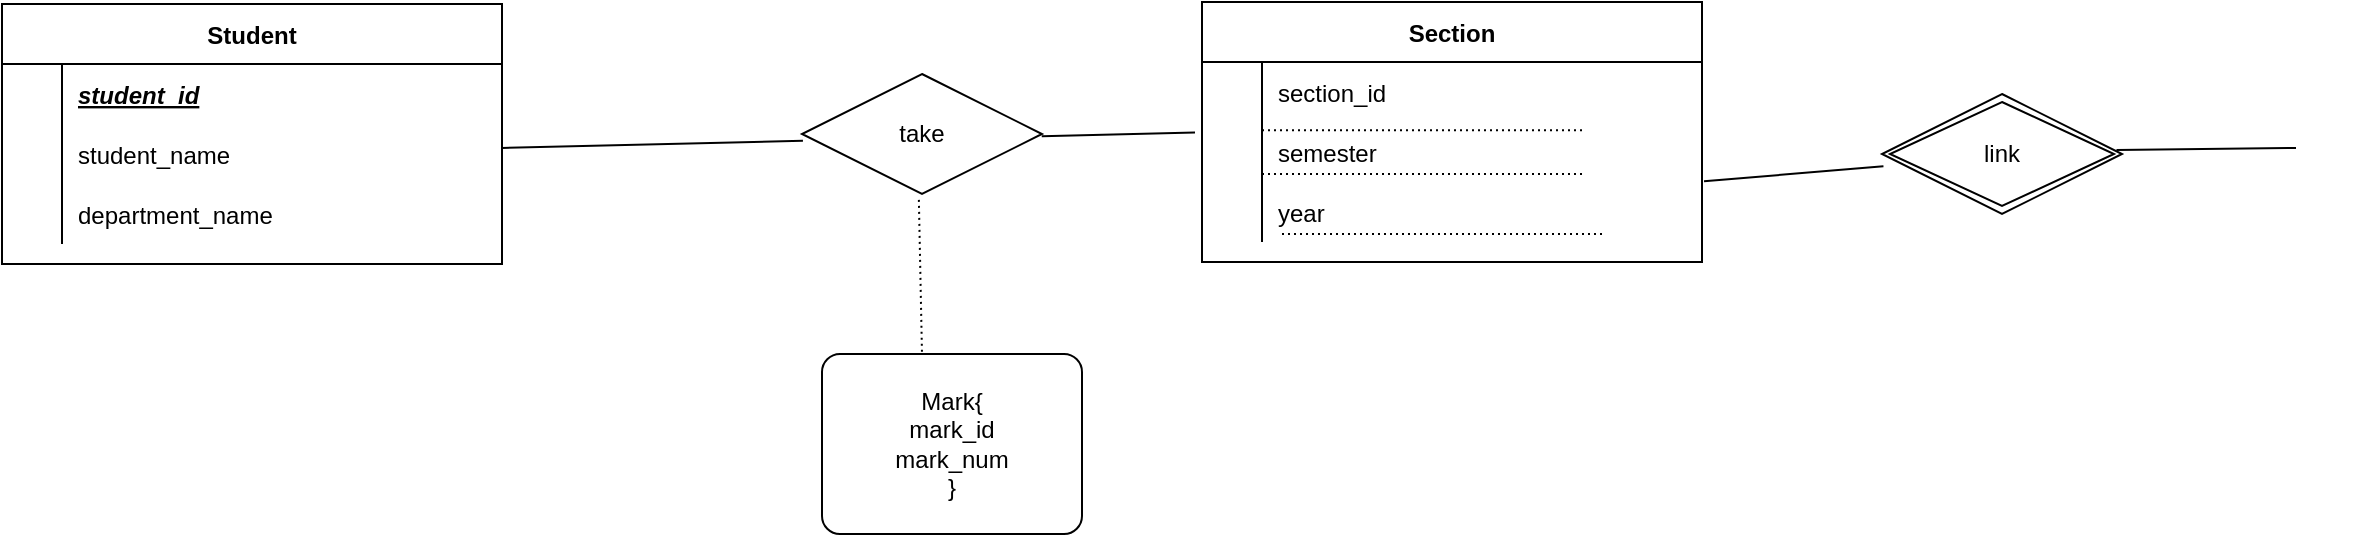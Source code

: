 <mxfile version="24.1.0" type="device">
  <diagram id="R2lEEEUBdFMjLlhIrx00" name="Page-1">
    <mxGraphModel dx="763" dy="283" grid="1" gridSize="10" guides="0" tooltips="1" connect="0" arrows="1" fold="1" page="0" pageScale="1" pageWidth="1169" pageHeight="827" math="0" shadow="0" extFonts="Permanent Marker^https://fonts.googleapis.com/css?family=Permanent+Marker">
      <root>
        <mxCell id="0" />
        <mxCell id="1" parent="0" />
        <mxCell id="UsipwA2xbQEKNeml19v9-42" value="Section" style="shape=table;startSize=30;container=1;collapsible=1;childLayout=tableLayout;fixedRows=1;rowLines=0;fontStyle=1;align=center;resizeLast=1;" vertex="1" parent="1">
          <mxGeometry x="1100" y="504" width="250" height="130" as="geometry" />
        </mxCell>
        <mxCell id="UsipwA2xbQEKNeml19v9-43" value="" style="shape=partialRectangle;collapsible=0;dropTarget=0;pointerEvents=0;fillColor=none;points=[[0,0.5],[1,0.5]];portConstraint=eastwest;top=0;left=0;right=0;bottom=0;" vertex="1" parent="UsipwA2xbQEKNeml19v9-42">
          <mxGeometry y="30" width="250" height="30" as="geometry" />
        </mxCell>
        <mxCell id="UsipwA2xbQEKNeml19v9-44" value="" style="shape=partialRectangle;overflow=hidden;connectable=0;fillColor=none;top=0;left=0;bottom=0;right=0;" vertex="1" parent="UsipwA2xbQEKNeml19v9-43">
          <mxGeometry width="30" height="30" as="geometry">
            <mxRectangle width="30" height="30" as="alternateBounds" />
          </mxGeometry>
        </mxCell>
        <mxCell id="UsipwA2xbQEKNeml19v9-45" value="section_id" style="shape=partialRectangle;overflow=hidden;connectable=0;fillColor=none;top=0;left=0;bottom=0;right=0;align=left;spacingLeft=6;" vertex="1" parent="UsipwA2xbQEKNeml19v9-43">
          <mxGeometry x="30" width="220" height="30" as="geometry">
            <mxRectangle width="220" height="30" as="alternateBounds" />
          </mxGeometry>
        </mxCell>
        <mxCell id="UsipwA2xbQEKNeml19v9-46" value="" style="shape=partialRectangle;collapsible=0;dropTarget=0;pointerEvents=0;fillColor=none;points=[[0,0.5],[1,0.5]];portConstraint=eastwest;top=0;left=0;right=0;bottom=0;" vertex="1" parent="UsipwA2xbQEKNeml19v9-42">
          <mxGeometry y="60" width="250" height="30" as="geometry" />
        </mxCell>
        <mxCell id="UsipwA2xbQEKNeml19v9-47" value="" style="shape=partialRectangle;overflow=hidden;connectable=0;fillColor=none;top=0;left=0;bottom=0;right=0;" vertex="1" parent="UsipwA2xbQEKNeml19v9-46">
          <mxGeometry width="30" height="30" as="geometry">
            <mxRectangle width="30" height="30" as="alternateBounds" />
          </mxGeometry>
        </mxCell>
        <mxCell id="UsipwA2xbQEKNeml19v9-48" value="semester" style="shape=partialRectangle;overflow=hidden;connectable=0;fillColor=none;top=0;left=0;bottom=0;right=0;align=left;spacingLeft=6;" vertex="1" parent="UsipwA2xbQEKNeml19v9-46">
          <mxGeometry x="30" width="220" height="30" as="geometry">
            <mxRectangle width="220" height="30" as="alternateBounds" />
          </mxGeometry>
        </mxCell>
        <mxCell id="UsipwA2xbQEKNeml19v9-49" value="" style="shape=partialRectangle;collapsible=0;dropTarget=0;pointerEvents=0;fillColor=none;points=[[0,0.5],[1,0.5]];portConstraint=eastwest;top=0;left=0;right=0;bottom=0;" vertex="1" parent="UsipwA2xbQEKNeml19v9-42">
          <mxGeometry y="90" width="250" height="30" as="geometry" />
        </mxCell>
        <mxCell id="UsipwA2xbQEKNeml19v9-50" value="" style="shape=partialRectangle;overflow=hidden;connectable=0;fillColor=none;top=0;left=0;bottom=0;right=0;" vertex="1" parent="UsipwA2xbQEKNeml19v9-49">
          <mxGeometry width="30" height="30" as="geometry">
            <mxRectangle width="30" height="30" as="alternateBounds" />
          </mxGeometry>
        </mxCell>
        <mxCell id="UsipwA2xbQEKNeml19v9-51" value="year" style="shape=partialRectangle;overflow=hidden;connectable=0;fillColor=none;top=0;left=0;bottom=0;right=0;align=left;spacingLeft=6;" vertex="1" parent="UsipwA2xbQEKNeml19v9-49">
          <mxGeometry x="30" width="220" height="30" as="geometry">
            <mxRectangle width="220" height="30" as="alternateBounds" />
          </mxGeometry>
        </mxCell>
        <mxCell id="UsipwA2xbQEKNeml19v9-52" value="" style="shape=partialRectangle;overflow=hidden;connectable=0;fillColor=none;top=0;left=0;bottom=0;right=0;" vertex="1" parent="1">
          <mxGeometry x="1650" y="534" width="30" height="30" as="geometry">
            <mxRectangle width="30" height="30" as="alternateBounds" />
          </mxGeometry>
        </mxCell>
        <mxCell id="UsipwA2xbQEKNeml19v9-53" value="" style="shape=partialRectangle;overflow=hidden;connectable=0;fillColor=none;top=0;left=0;bottom=0;right=0;" vertex="1" parent="1">
          <mxGeometry x="1650" y="564" width="30" height="30" as="geometry">
            <mxRectangle width="30" height="30" as="alternateBounds" />
          </mxGeometry>
        </mxCell>
        <mxCell id="UsipwA2xbQEKNeml19v9-54" value="" style="shape=partialRectangle;overflow=hidden;connectable=0;fillColor=none;top=0;left=0;bottom=0;right=0;" vertex="1" parent="1">
          <mxGeometry x="1650" y="594" width="30" height="30" as="geometry">
            <mxRectangle width="30" height="30" as="alternateBounds" />
          </mxGeometry>
        </mxCell>
        <mxCell id="UsipwA2xbQEKNeml19v9-65" value="" style="endArrow=none;html=1;rounded=0;dashed=1;dashPattern=1 2;" edge="1" parent="1">
          <mxGeometry relative="1" as="geometry">
            <mxPoint x="1130" y="568.09" as="sourcePoint" />
            <mxPoint x="1290" y="568.09" as="targetPoint" />
          </mxGeometry>
        </mxCell>
        <mxCell id="UsipwA2xbQEKNeml19v9-66" value="" style="endArrow=none;html=1;rounded=0;dashed=1;dashPattern=1 2;" edge="1" parent="1">
          <mxGeometry relative="1" as="geometry">
            <mxPoint x="1130" y="590.0" as="sourcePoint" />
            <mxPoint x="1290" y="590.0" as="targetPoint" />
          </mxGeometry>
        </mxCell>
        <mxCell id="UsipwA2xbQEKNeml19v9-67" value="" style="endArrow=none;html=1;rounded=0;dashed=1;dashPattern=1 2;" edge="1" parent="1">
          <mxGeometry relative="1" as="geometry">
            <mxPoint x="1140" y="620.0" as="sourcePoint" />
            <mxPoint x="1300" y="620.0" as="targetPoint" />
          </mxGeometry>
        </mxCell>
        <mxCell id="UsipwA2xbQEKNeml19v9-68" value="take" style="shape=rhombus;perimeter=rhombusPerimeter;whiteSpace=wrap;html=1;align=center;" vertex="1" parent="1">
          <mxGeometry x="900" y="540" width="120" height="60" as="geometry" />
        </mxCell>
        <mxCell id="UsipwA2xbQEKNeml19v9-69" value="link" style="shape=rhombus;double=1;perimeter=rhombusPerimeter;whiteSpace=wrap;html=1;align=center;" vertex="1" parent="1">
          <mxGeometry x="1440" y="550" width="120" height="60" as="geometry" />
        </mxCell>
        <mxCell id="UsipwA2xbQEKNeml19v9-70" value="" style="endArrow=none;html=1;rounded=0;exitX=1.004;exitY=0.989;exitDx=0;exitDy=0;exitPerimeter=0;entryX=0.006;entryY=0.602;entryDx=0;entryDy=0;entryPerimeter=0;" edge="1" parent="1" source="UsipwA2xbQEKNeml19v9-46" target="UsipwA2xbQEKNeml19v9-69">
          <mxGeometry relative="1" as="geometry">
            <mxPoint x="1340" y="570" as="sourcePoint" />
            <mxPoint x="1500" y="570" as="targetPoint" />
          </mxGeometry>
        </mxCell>
        <mxCell id="UsipwA2xbQEKNeml19v9-71" value="" style="endArrow=none;html=1;rounded=0;entryX=-0.014;entryY=0.448;entryDx=0;entryDy=0;entryPerimeter=0;exitX=0.977;exitY=0.467;exitDx=0;exitDy=0;exitPerimeter=0;" edge="1" parent="1" source="UsipwA2xbQEKNeml19v9-69">
          <mxGeometry relative="1" as="geometry">
            <mxPoint x="1560" y="590" as="sourcePoint" />
            <mxPoint x="1647" y="577" as="targetPoint" />
          </mxGeometry>
        </mxCell>
        <mxCell id="UsipwA2xbQEKNeml19v9-72" value="" style="endArrow=none;html=1;rounded=0;dashed=1;dashPattern=1 2;exitX=0.487;exitY=1.049;exitDx=0;exitDy=0;exitPerimeter=0;" edge="1" parent="1" source="UsipwA2xbQEKNeml19v9-68">
          <mxGeometry relative="1" as="geometry">
            <mxPoint x="960" y="610" as="sourcePoint" />
            <mxPoint x="960" y="680" as="targetPoint" />
          </mxGeometry>
        </mxCell>
        <mxCell id="UsipwA2xbQEKNeml19v9-73" value="Mark{&lt;div&gt;mark_id&lt;/div&gt;&lt;div&gt;mark_num&lt;/div&gt;&lt;div&gt;}&lt;/div&gt;" style="rounded=1;arcSize=10;whiteSpace=wrap;html=1;align=center;" vertex="1" parent="1">
          <mxGeometry x="910" y="680" width="130" height="90" as="geometry" />
        </mxCell>
        <mxCell id="UsipwA2xbQEKNeml19v9-74" value="" style="endArrow=none;html=1;rounded=0;entryX=0.004;entryY=0.556;entryDx=0;entryDy=0;entryPerimeter=0;" edge="1" parent="1" target="UsipwA2xbQEKNeml19v9-68" source="UsipwA2xbQEKNeml19v9-92">
          <mxGeometry relative="1" as="geometry">
            <mxPoint x="801" y="573" as="sourcePoint" />
            <mxPoint x="980" y="590" as="targetPoint" />
          </mxGeometry>
        </mxCell>
        <mxCell id="UsipwA2xbQEKNeml19v9-75" value="" style="endArrow=none;html=1;rounded=0;exitX=0.999;exitY=0.518;exitDx=0;exitDy=0;exitPerimeter=0;entryX=-0.014;entryY=1.177;entryDx=0;entryDy=0;entryPerimeter=0;" edge="1" parent="1" source="UsipwA2xbQEKNeml19v9-68" target="UsipwA2xbQEKNeml19v9-43">
          <mxGeometry relative="1" as="geometry">
            <mxPoint x="980" y="500" as="sourcePoint" />
            <mxPoint x="1140" y="500" as="targetPoint" />
          </mxGeometry>
        </mxCell>
        <mxCell id="UsipwA2xbQEKNeml19v9-88" value="Student" style="shape=table;startSize=30;container=1;collapsible=1;childLayout=tableLayout;fixedRows=1;rowLines=0;fontStyle=1;align=center;resizeLast=1;" vertex="1" parent="1">
          <mxGeometry x="500" y="505" width="250" height="130" as="geometry" />
        </mxCell>
        <mxCell id="UsipwA2xbQEKNeml19v9-89" value="" style="shape=partialRectangle;collapsible=0;dropTarget=0;pointerEvents=0;fillColor=none;points=[[0,0.5],[1,0.5]];portConstraint=eastwest;top=0;left=0;right=0;bottom=0;fontStyle=4" vertex="1" parent="UsipwA2xbQEKNeml19v9-88">
          <mxGeometry y="30" width="250" height="30" as="geometry" />
        </mxCell>
        <mxCell id="UsipwA2xbQEKNeml19v9-90" value="" style="shape=partialRectangle;overflow=hidden;connectable=0;fillColor=none;top=0;left=0;bottom=0;right=0;" vertex="1" parent="UsipwA2xbQEKNeml19v9-89">
          <mxGeometry width="30" height="30" as="geometry">
            <mxRectangle width="30" height="30" as="alternateBounds" />
          </mxGeometry>
        </mxCell>
        <mxCell id="UsipwA2xbQEKNeml19v9-91" value="student_id" style="shape=partialRectangle;overflow=hidden;connectable=0;fillColor=none;top=0;left=0;bottom=0;right=0;align=left;spacingLeft=6;fontStyle=7" vertex="1" parent="UsipwA2xbQEKNeml19v9-89">
          <mxGeometry x="30" width="220" height="30" as="geometry">
            <mxRectangle width="220" height="30" as="alternateBounds" />
          </mxGeometry>
        </mxCell>
        <mxCell id="UsipwA2xbQEKNeml19v9-92" value="" style="shape=partialRectangle;collapsible=0;dropTarget=0;pointerEvents=0;fillColor=none;points=[[0,0.5],[1,0.5]];portConstraint=eastwest;top=0;left=0;right=0;bottom=0;" vertex="1" parent="UsipwA2xbQEKNeml19v9-88">
          <mxGeometry y="60" width="250" height="30" as="geometry" />
        </mxCell>
        <mxCell id="UsipwA2xbQEKNeml19v9-93" value="" style="shape=partialRectangle;overflow=hidden;connectable=0;fillColor=none;top=0;left=0;bottom=0;right=0;" vertex="1" parent="UsipwA2xbQEKNeml19v9-92">
          <mxGeometry width="30" height="30" as="geometry">
            <mxRectangle width="30" height="30" as="alternateBounds" />
          </mxGeometry>
        </mxCell>
        <mxCell id="UsipwA2xbQEKNeml19v9-94" value="student_name" style="shape=partialRectangle;overflow=hidden;connectable=0;fillColor=none;top=0;left=0;bottom=0;right=0;align=left;spacingLeft=6;" vertex="1" parent="UsipwA2xbQEKNeml19v9-92">
          <mxGeometry x="30" width="220" height="30" as="geometry">
            <mxRectangle width="220" height="30" as="alternateBounds" />
          </mxGeometry>
        </mxCell>
        <mxCell id="UsipwA2xbQEKNeml19v9-95" value="" style="shape=partialRectangle;collapsible=0;dropTarget=0;pointerEvents=0;fillColor=none;points=[[0,0.5],[1,0.5]];portConstraint=eastwest;top=0;left=0;right=0;bottom=0;" vertex="1" parent="UsipwA2xbQEKNeml19v9-88">
          <mxGeometry y="90" width="250" height="30" as="geometry" />
        </mxCell>
        <mxCell id="UsipwA2xbQEKNeml19v9-96" value="" style="shape=partialRectangle;overflow=hidden;connectable=0;fillColor=none;top=0;left=0;bottom=0;right=0;" vertex="1" parent="UsipwA2xbQEKNeml19v9-95">
          <mxGeometry width="30" height="30" as="geometry">
            <mxRectangle width="30" height="30" as="alternateBounds" />
          </mxGeometry>
        </mxCell>
        <mxCell id="UsipwA2xbQEKNeml19v9-97" value="department_name" style="shape=partialRectangle;overflow=hidden;connectable=0;fillColor=none;top=0;left=0;bottom=0;right=0;align=left;spacingLeft=6;" vertex="1" parent="UsipwA2xbQEKNeml19v9-95">
          <mxGeometry x="30" width="220" height="30" as="geometry">
            <mxRectangle width="220" height="30" as="alternateBounds" />
          </mxGeometry>
        </mxCell>
      </root>
    </mxGraphModel>
  </diagram>
</mxfile>
